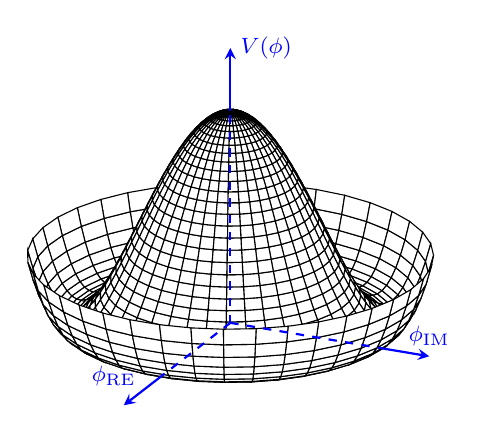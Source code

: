 \begin{tikzpicture}

    \begin{axis}[
        %axis lines=center,
        %axis line style={->},
        hide axis,
        samples=40,
        domain=0:360,
        y domain=0:1.25,
        xtick=\empty,
        ytick=\empty,
        ztick=\empty
    ]
    \addplot3 [surf, shader=flat, draw=black, fill=white, z buffer=sort] ({sin(x)*y}, {cos(x)*y}, {(y^2-1)^2});

    \draw[blue,thick,dashed] (axis cs:0,0,0) -- (axis cs:1,0,0)
                %node[below,font=\footnotesize]{$\phi_{\text{IM}}$}
                ;
    \draw[blue,thick,-stealth] (axis cs:1,0,0) -- (axis cs:1.35,0,0)
                node[above,font=\footnotesize]{$\phi_{\text{IM}}$};

    \draw[blue,thick,dashed] (axis cs:0,0,0) -- (axis cs:0,-1,0)
                node[left=2mm,font=\footnotesize]{$\phi_{\text{RE}}$};
    \draw[blue,thick,-stealth] (axis cs:0,-1,0) -- (axis cs:0,-1.55,0)
                %node[right=1mm,font=\footnotesize]{$\phi_{\text{RE}}$}
                ;

    \draw[blue,thick,dashed] (axis cs:0,0,0) -- (axis cs:0,0,1)
                %node[left=2mm,font=\footnotesize]{$\phi_{\text{RE}}$}
                ;
    \draw[blue,thick,-stealth] (axis cs:0,0,1) -- (axis cs:0,0,1.3)
                node[right,font=\footnotesize]{$V(\phi)$};

    \end{axis}

\end{tikzpicture}